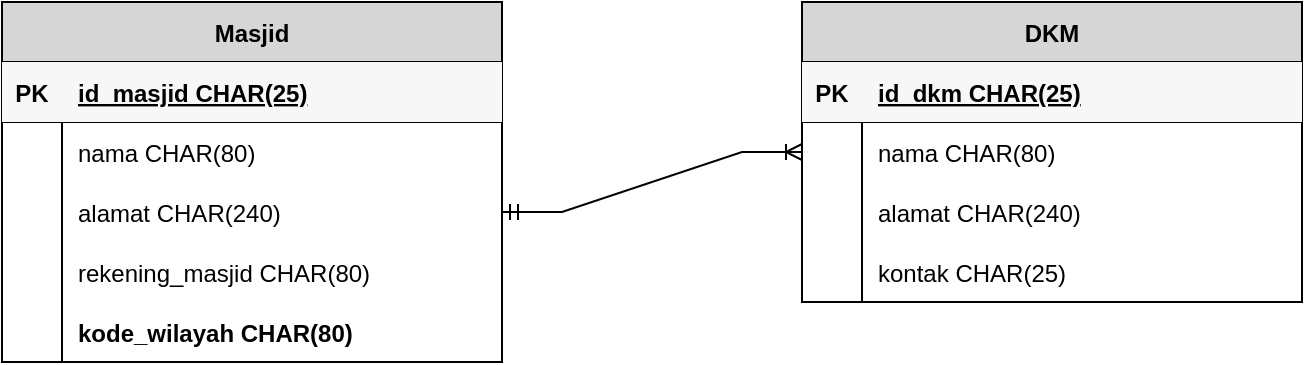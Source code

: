 <mxfile version="17.1.3" type="github">
  <diagram id="R2lEEEUBdFMjLlhIrx00" name="Page-1">
    <mxGraphModel dx="782" dy="446" grid="1" gridSize="10" guides="1" tooltips="1" connect="1" arrows="1" fold="1" page="1" pageScale="1" pageWidth="850" pageHeight="1100" math="0" shadow="0" extFonts="Permanent Marker^https://fonts.googleapis.com/css?family=Permanent+Marker">
      <root>
        <mxCell id="0" />
        <mxCell id="1" parent="0" />
        <mxCell id="cvT5Ld0d4Eo0cut39mmG-1" value="Masjid" style="shape=table;startSize=30;container=1;collapsible=1;childLayout=tableLayout;fixedRows=1;rowLines=0;fontStyle=1;align=center;resizeLast=1;fillColor=#D6D6D6;" parent="1" vertex="1">
          <mxGeometry x="100" y="40" width="250" height="180" as="geometry" />
        </mxCell>
        <mxCell id="cvT5Ld0d4Eo0cut39mmG-2" value="" style="shape=partialRectangle;collapsible=0;dropTarget=0;pointerEvents=0;fillColor=none;points=[[0,0.5],[1,0.5]];portConstraint=eastwest;top=0;left=0;right=0;bottom=1;" parent="cvT5Ld0d4Eo0cut39mmG-1" vertex="1">
          <mxGeometry y="30" width="250" height="30" as="geometry" />
        </mxCell>
        <mxCell id="cvT5Ld0d4Eo0cut39mmG-3" value="PK" style="shape=partialRectangle;overflow=hidden;connectable=0;fillColor=#F7F7F7;top=0;left=0;bottom=0;right=0;fontStyle=1;strokeColor=#EDEDED;" parent="cvT5Ld0d4Eo0cut39mmG-2" vertex="1">
          <mxGeometry width="30" height="30" as="geometry">
            <mxRectangle width="30" height="30" as="alternateBounds" />
          </mxGeometry>
        </mxCell>
        <mxCell id="cvT5Ld0d4Eo0cut39mmG-4" value="id_masjid CHAR(25)" style="shape=partialRectangle;overflow=hidden;connectable=0;fillColor=#F7F7F7;top=0;left=0;bottom=0;right=0;align=left;spacingLeft=6;fontStyle=5;strokeColor=#EDEDED;" parent="cvT5Ld0d4Eo0cut39mmG-2" vertex="1">
          <mxGeometry x="30" width="220" height="30" as="geometry">
            <mxRectangle width="220" height="30" as="alternateBounds" />
          </mxGeometry>
        </mxCell>
        <mxCell id="cvT5Ld0d4Eo0cut39mmG-5" value="" style="shape=partialRectangle;collapsible=0;dropTarget=0;pointerEvents=0;fillColor=none;points=[[0,0.5],[1,0.5]];portConstraint=eastwest;top=0;left=0;right=0;bottom=0;" parent="cvT5Ld0d4Eo0cut39mmG-1" vertex="1">
          <mxGeometry y="60" width="250" height="30" as="geometry" />
        </mxCell>
        <mxCell id="cvT5Ld0d4Eo0cut39mmG-6" value="" style="shape=partialRectangle;overflow=hidden;connectable=0;fillColor=none;top=0;left=0;bottom=0;right=0;" parent="cvT5Ld0d4Eo0cut39mmG-5" vertex="1">
          <mxGeometry width="30" height="30" as="geometry">
            <mxRectangle width="30" height="30" as="alternateBounds" />
          </mxGeometry>
        </mxCell>
        <mxCell id="cvT5Ld0d4Eo0cut39mmG-7" value="nama CHAR(80)" style="shape=partialRectangle;overflow=hidden;connectable=0;fillColor=none;top=0;left=0;bottom=0;right=0;align=left;spacingLeft=6;" parent="cvT5Ld0d4Eo0cut39mmG-5" vertex="1">
          <mxGeometry x="30" width="220" height="30" as="geometry">
            <mxRectangle width="220" height="30" as="alternateBounds" />
          </mxGeometry>
        </mxCell>
        <mxCell id="cvT5Ld0d4Eo0cut39mmG-8" value="" style="shape=partialRectangle;collapsible=0;dropTarget=0;pointerEvents=0;fillColor=none;points=[[0,0.5],[1,0.5]];portConstraint=eastwest;top=0;left=0;right=0;bottom=0;" parent="cvT5Ld0d4Eo0cut39mmG-1" vertex="1">
          <mxGeometry y="90" width="250" height="30" as="geometry" />
        </mxCell>
        <mxCell id="cvT5Ld0d4Eo0cut39mmG-9" value="" style="shape=partialRectangle;overflow=hidden;connectable=0;fillColor=none;top=0;left=0;bottom=0;right=0;" parent="cvT5Ld0d4Eo0cut39mmG-8" vertex="1">
          <mxGeometry width="30" height="30" as="geometry">
            <mxRectangle width="30" height="30" as="alternateBounds" />
          </mxGeometry>
        </mxCell>
        <mxCell id="cvT5Ld0d4Eo0cut39mmG-10" value="alamat CHAR(240)" style="shape=partialRectangle;overflow=hidden;connectable=0;fillColor=none;top=0;left=0;bottom=0;right=0;align=left;spacingLeft=6;" parent="cvT5Ld0d4Eo0cut39mmG-8" vertex="1">
          <mxGeometry x="30" width="220" height="30" as="geometry">
            <mxRectangle width="220" height="30" as="alternateBounds" />
          </mxGeometry>
        </mxCell>
        <mxCell id="cvT5Ld0d4Eo0cut39mmG-14" value="" style="shape=partialRectangle;collapsible=0;dropTarget=0;pointerEvents=0;fillColor=none;points=[[0,0.5],[1,0.5]];portConstraint=eastwest;top=0;left=0;right=0;bottom=0;" parent="cvT5Ld0d4Eo0cut39mmG-1" vertex="1">
          <mxGeometry y="120" width="250" height="30" as="geometry" />
        </mxCell>
        <mxCell id="cvT5Ld0d4Eo0cut39mmG-15" value="" style="shape=partialRectangle;overflow=hidden;connectable=0;fillColor=none;top=0;left=0;bottom=0;right=0;" parent="cvT5Ld0d4Eo0cut39mmG-14" vertex="1">
          <mxGeometry width="30" height="30" as="geometry">
            <mxRectangle width="30" height="30" as="alternateBounds" />
          </mxGeometry>
        </mxCell>
        <mxCell id="cvT5Ld0d4Eo0cut39mmG-16" value="rekening_masjid CHAR(80)" style="shape=partialRectangle;overflow=hidden;connectable=0;fillColor=none;top=0;left=0;bottom=0;right=0;align=left;spacingLeft=6;fontStyle=0" parent="cvT5Ld0d4Eo0cut39mmG-14" vertex="1">
          <mxGeometry x="30" width="220" height="30" as="geometry">
            <mxRectangle width="220" height="30" as="alternateBounds" />
          </mxGeometry>
        </mxCell>
        <mxCell id="cvT5Ld0d4Eo0cut39mmG-11" value="" style="shape=partialRectangle;collapsible=0;dropTarget=0;pointerEvents=0;fillColor=none;points=[[0,0.5],[1,0.5]];portConstraint=eastwest;top=0;left=0;right=0;bottom=0;" parent="cvT5Ld0d4Eo0cut39mmG-1" vertex="1">
          <mxGeometry y="150" width="250" height="30" as="geometry" />
        </mxCell>
        <mxCell id="cvT5Ld0d4Eo0cut39mmG-12" value="" style="shape=partialRectangle;overflow=hidden;connectable=0;fillColor=none;top=0;left=0;bottom=0;right=0;" parent="cvT5Ld0d4Eo0cut39mmG-11" vertex="1">
          <mxGeometry width="30" height="30" as="geometry">
            <mxRectangle width="30" height="30" as="alternateBounds" />
          </mxGeometry>
        </mxCell>
        <mxCell id="cvT5Ld0d4Eo0cut39mmG-13" value="kode_wilayah CHAR(80)" style="shape=partialRectangle;overflow=hidden;connectable=0;fillColor=none;top=0;left=0;bottom=0;right=0;align=left;spacingLeft=6;fontStyle=1" parent="cvT5Ld0d4Eo0cut39mmG-11" vertex="1">
          <mxGeometry x="30" width="220" height="30" as="geometry">
            <mxRectangle width="220" height="30" as="alternateBounds" />
          </mxGeometry>
        </mxCell>
        <mxCell id="XvqPhCIaxHEO62O4tCBa-1" value="DKM" style="shape=table;startSize=30;container=1;collapsible=1;childLayout=tableLayout;fixedRows=1;rowLines=0;fontStyle=1;align=center;resizeLast=1;fillColor=#D6D6D6;" vertex="1" parent="1">
          <mxGeometry x="500" y="40" width="250" height="150" as="geometry" />
        </mxCell>
        <mxCell id="XvqPhCIaxHEO62O4tCBa-2" value="" style="shape=partialRectangle;collapsible=0;dropTarget=0;pointerEvents=0;fillColor=none;points=[[0,0.5],[1,0.5]];portConstraint=eastwest;top=0;left=0;right=0;bottom=1;" vertex="1" parent="XvqPhCIaxHEO62O4tCBa-1">
          <mxGeometry y="30" width="250" height="30" as="geometry" />
        </mxCell>
        <mxCell id="XvqPhCIaxHEO62O4tCBa-3" value="PK" style="shape=partialRectangle;overflow=hidden;connectable=0;fillColor=#F7F7F7;top=0;left=0;bottom=0;right=0;fontStyle=1;strokeColor=#EDEDED;" vertex="1" parent="XvqPhCIaxHEO62O4tCBa-2">
          <mxGeometry width="30" height="30" as="geometry">
            <mxRectangle width="30" height="30" as="alternateBounds" />
          </mxGeometry>
        </mxCell>
        <mxCell id="XvqPhCIaxHEO62O4tCBa-4" value="id_dkm CHAR(25)" style="shape=partialRectangle;overflow=hidden;connectable=0;fillColor=#F7F7F7;top=0;left=0;bottom=0;right=0;align=left;spacingLeft=6;fontStyle=5;strokeColor=#EDEDED;" vertex="1" parent="XvqPhCIaxHEO62O4tCBa-2">
          <mxGeometry x="30" width="220" height="30" as="geometry">
            <mxRectangle width="220" height="30" as="alternateBounds" />
          </mxGeometry>
        </mxCell>
        <mxCell id="XvqPhCIaxHEO62O4tCBa-5" value="" style="shape=partialRectangle;collapsible=0;dropTarget=0;pointerEvents=0;fillColor=none;points=[[0,0.5],[1,0.5]];portConstraint=eastwest;top=0;left=0;right=0;bottom=0;" vertex="1" parent="XvqPhCIaxHEO62O4tCBa-1">
          <mxGeometry y="60" width="250" height="30" as="geometry" />
        </mxCell>
        <mxCell id="XvqPhCIaxHEO62O4tCBa-6" value="" style="shape=partialRectangle;overflow=hidden;connectable=0;fillColor=none;top=0;left=0;bottom=0;right=0;" vertex="1" parent="XvqPhCIaxHEO62O4tCBa-5">
          <mxGeometry width="30" height="30" as="geometry">
            <mxRectangle width="30" height="30" as="alternateBounds" />
          </mxGeometry>
        </mxCell>
        <mxCell id="XvqPhCIaxHEO62O4tCBa-7" value="nama CHAR(80)" style="shape=partialRectangle;overflow=hidden;connectable=0;fillColor=none;top=0;left=0;bottom=0;right=0;align=left;spacingLeft=6;" vertex="1" parent="XvqPhCIaxHEO62O4tCBa-5">
          <mxGeometry x="30" width="220" height="30" as="geometry">
            <mxRectangle width="220" height="30" as="alternateBounds" />
          </mxGeometry>
        </mxCell>
        <mxCell id="XvqPhCIaxHEO62O4tCBa-8" value="" style="shape=partialRectangle;collapsible=0;dropTarget=0;pointerEvents=0;fillColor=none;points=[[0,0.5],[1,0.5]];portConstraint=eastwest;top=0;left=0;right=0;bottom=0;" vertex="1" parent="XvqPhCIaxHEO62O4tCBa-1">
          <mxGeometry y="90" width="250" height="30" as="geometry" />
        </mxCell>
        <mxCell id="XvqPhCIaxHEO62O4tCBa-9" value="" style="shape=partialRectangle;overflow=hidden;connectable=0;fillColor=none;top=0;left=0;bottom=0;right=0;" vertex="1" parent="XvqPhCIaxHEO62O4tCBa-8">
          <mxGeometry width="30" height="30" as="geometry">
            <mxRectangle width="30" height="30" as="alternateBounds" />
          </mxGeometry>
        </mxCell>
        <mxCell id="XvqPhCIaxHEO62O4tCBa-10" value="alamat CHAR(240)" style="shape=partialRectangle;overflow=hidden;connectable=0;fillColor=none;top=0;left=0;bottom=0;right=0;align=left;spacingLeft=6;" vertex="1" parent="XvqPhCIaxHEO62O4tCBa-8">
          <mxGeometry x="30" width="220" height="30" as="geometry">
            <mxRectangle width="220" height="30" as="alternateBounds" />
          </mxGeometry>
        </mxCell>
        <mxCell id="XvqPhCIaxHEO62O4tCBa-11" value="" style="shape=partialRectangle;collapsible=0;dropTarget=0;pointerEvents=0;fillColor=none;points=[[0,0.5],[1,0.5]];portConstraint=eastwest;top=0;left=0;right=0;bottom=0;" vertex="1" parent="XvqPhCIaxHEO62O4tCBa-1">
          <mxGeometry y="120" width="250" height="30" as="geometry" />
        </mxCell>
        <mxCell id="XvqPhCIaxHEO62O4tCBa-12" value="" style="shape=partialRectangle;overflow=hidden;connectable=0;fillColor=none;top=0;left=0;bottom=0;right=0;" vertex="1" parent="XvqPhCIaxHEO62O4tCBa-11">
          <mxGeometry width="30" height="30" as="geometry">
            <mxRectangle width="30" height="30" as="alternateBounds" />
          </mxGeometry>
        </mxCell>
        <mxCell id="XvqPhCIaxHEO62O4tCBa-13" value="kontak CHAR(25)" style="shape=partialRectangle;overflow=hidden;connectable=0;fillColor=none;top=0;left=0;bottom=0;right=0;align=left;spacingLeft=6;fontStyle=0" vertex="1" parent="XvqPhCIaxHEO62O4tCBa-11">
          <mxGeometry x="30" width="220" height="30" as="geometry">
            <mxRectangle width="220" height="30" as="alternateBounds" />
          </mxGeometry>
        </mxCell>
        <mxCell id="XvqPhCIaxHEO62O4tCBa-18" value="" style="edgeStyle=entityRelationEdgeStyle;fontSize=12;html=1;endArrow=ERoneToMany;startArrow=ERmandOne;rounded=0;exitX=1;exitY=0.5;exitDx=0;exitDy=0;entryX=0;entryY=0.5;entryDx=0;entryDy=0;" edge="1" parent="1" source="cvT5Ld0d4Eo0cut39mmG-8" target="XvqPhCIaxHEO62O4tCBa-5">
          <mxGeometry width="100" height="100" relative="1" as="geometry">
            <mxPoint x="390" y="180" as="sourcePoint" />
            <mxPoint x="490" y="80" as="targetPoint" />
          </mxGeometry>
        </mxCell>
      </root>
    </mxGraphModel>
  </diagram>
</mxfile>

